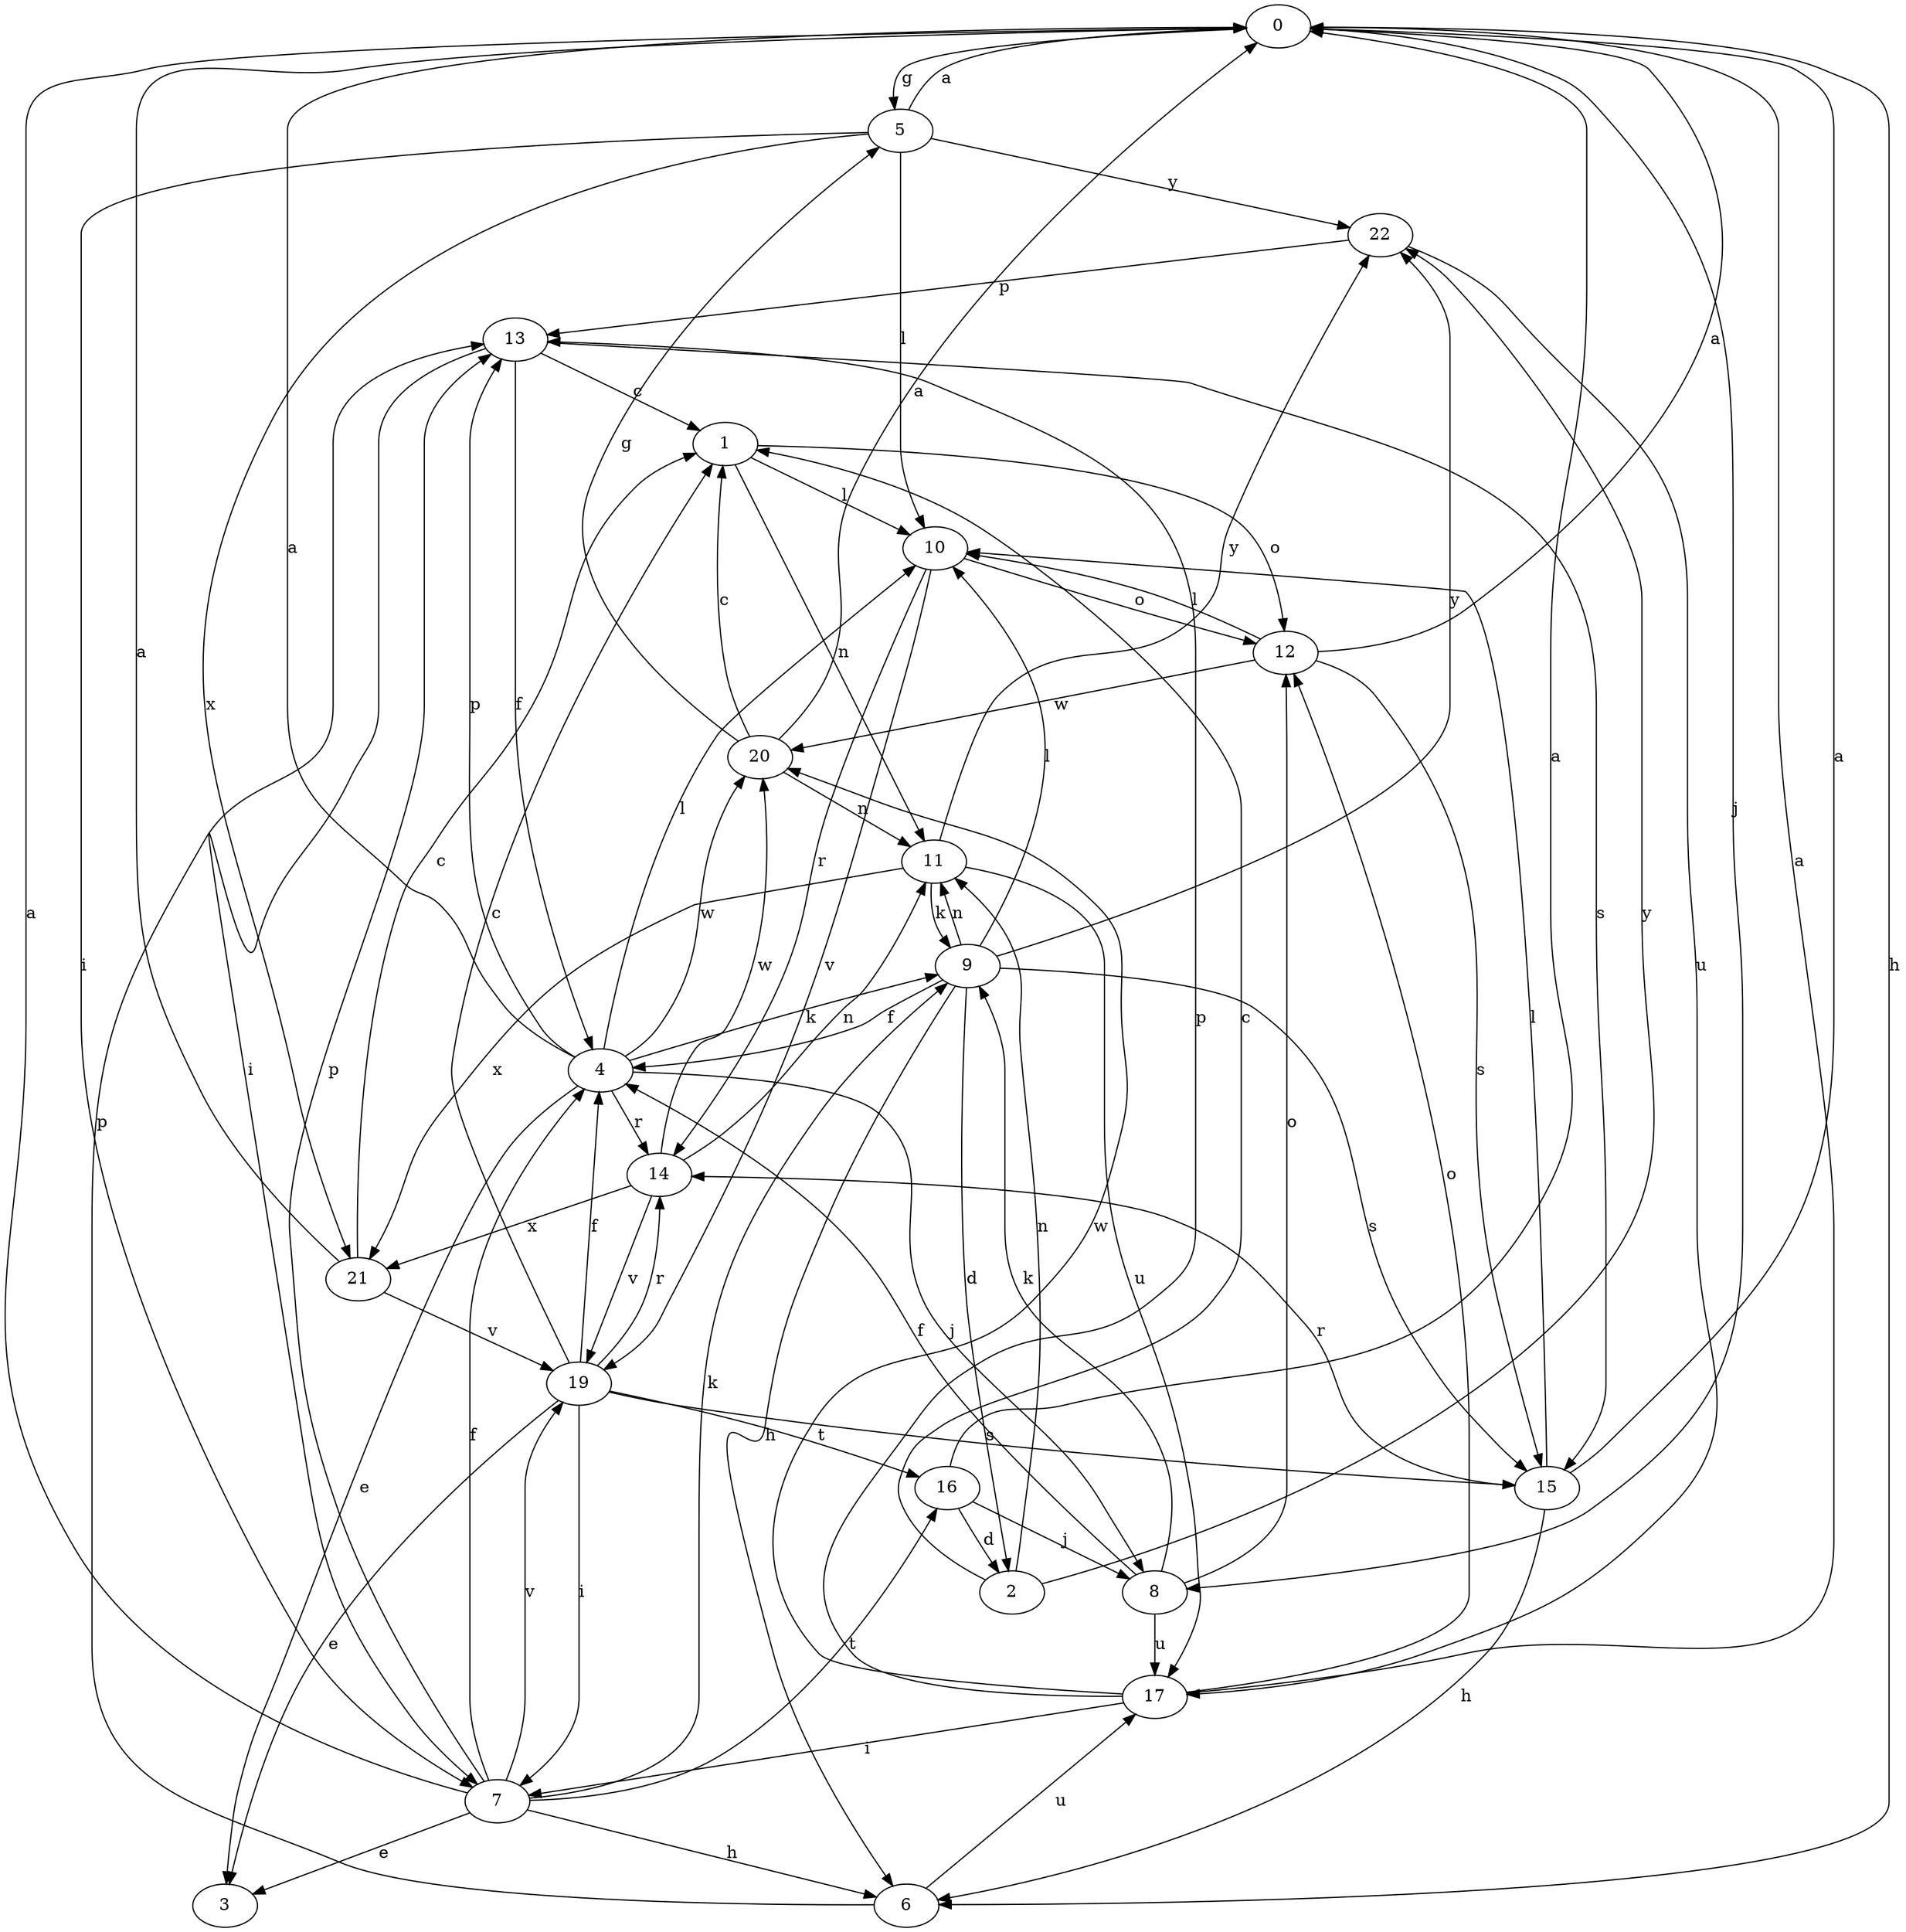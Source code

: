 strict digraph  {
0;
1;
2;
3;
4;
5;
6;
7;
8;
9;
10;
11;
12;
13;
14;
15;
16;
17;
19;
20;
21;
22;
0 -> 5  [label=g];
0 -> 6  [label=h];
0 -> 8  [label=j];
1 -> 10  [label=l];
1 -> 11  [label=n];
1 -> 12  [label=o];
2 -> 1  [label=c];
2 -> 11  [label=n];
2 -> 22  [label=y];
4 -> 0  [label=a];
4 -> 3  [label=e];
4 -> 8  [label=j];
4 -> 9  [label=k];
4 -> 10  [label=l];
4 -> 13  [label=p];
4 -> 14  [label=r];
4 -> 20  [label=w];
5 -> 0  [label=a];
5 -> 7  [label=i];
5 -> 10  [label=l];
5 -> 21  [label=x];
5 -> 22  [label=y];
6 -> 13  [label=p];
6 -> 17  [label=u];
7 -> 0  [label=a];
7 -> 3  [label=e];
7 -> 4  [label=f];
7 -> 6  [label=h];
7 -> 9  [label=k];
7 -> 13  [label=p];
7 -> 16  [label=t];
7 -> 19  [label=v];
8 -> 4  [label=f];
8 -> 9  [label=k];
8 -> 12  [label=o];
8 -> 17  [label=u];
9 -> 2  [label=d];
9 -> 4  [label=f];
9 -> 6  [label=h];
9 -> 10  [label=l];
9 -> 11  [label=n];
9 -> 15  [label=s];
9 -> 22  [label=y];
10 -> 12  [label=o];
10 -> 14  [label=r];
10 -> 19  [label=v];
11 -> 9  [label=k];
11 -> 17  [label=u];
11 -> 21  [label=x];
11 -> 22  [label=y];
12 -> 0  [label=a];
12 -> 10  [label=l];
12 -> 15  [label=s];
12 -> 20  [label=w];
13 -> 1  [label=c];
13 -> 4  [label=f];
13 -> 7  [label=i];
13 -> 15  [label=s];
14 -> 11  [label=n];
14 -> 19  [label=v];
14 -> 20  [label=w];
14 -> 21  [label=x];
15 -> 0  [label=a];
15 -> 6  [label=h];
15 -> 10  [label=l];
15 -> 14  [label=r];
16 -> 0  [label=a];
16 -> 2  [label=d];
16 -> 8  [label=j];
17 -> 0  [label=a];
17 -> 7  [label=i];
17 -> 12  [label=o];
17 -> 13  [label=p];
17 -> 20  [label=w];
19 -> 1  [label=c];
19 -> 3  [label=e];
19 -> 4  [label=f];
19 -> 7  [label=i];
19 -> 14  [label=r];
19 -> 15  [label=s];
19 -> 16  [label=t];
20 -> 0  [label=a];
20 -> 1  [label=c];
20 -> 5  [label=g];
20 -> 11  [label=n];
21 -> 0  [label=a];
21 -> 1  [label=c];
21 -> 19  [label=v];
22 -> 13  [label=p];
22 -> 17  [label=u];
}
